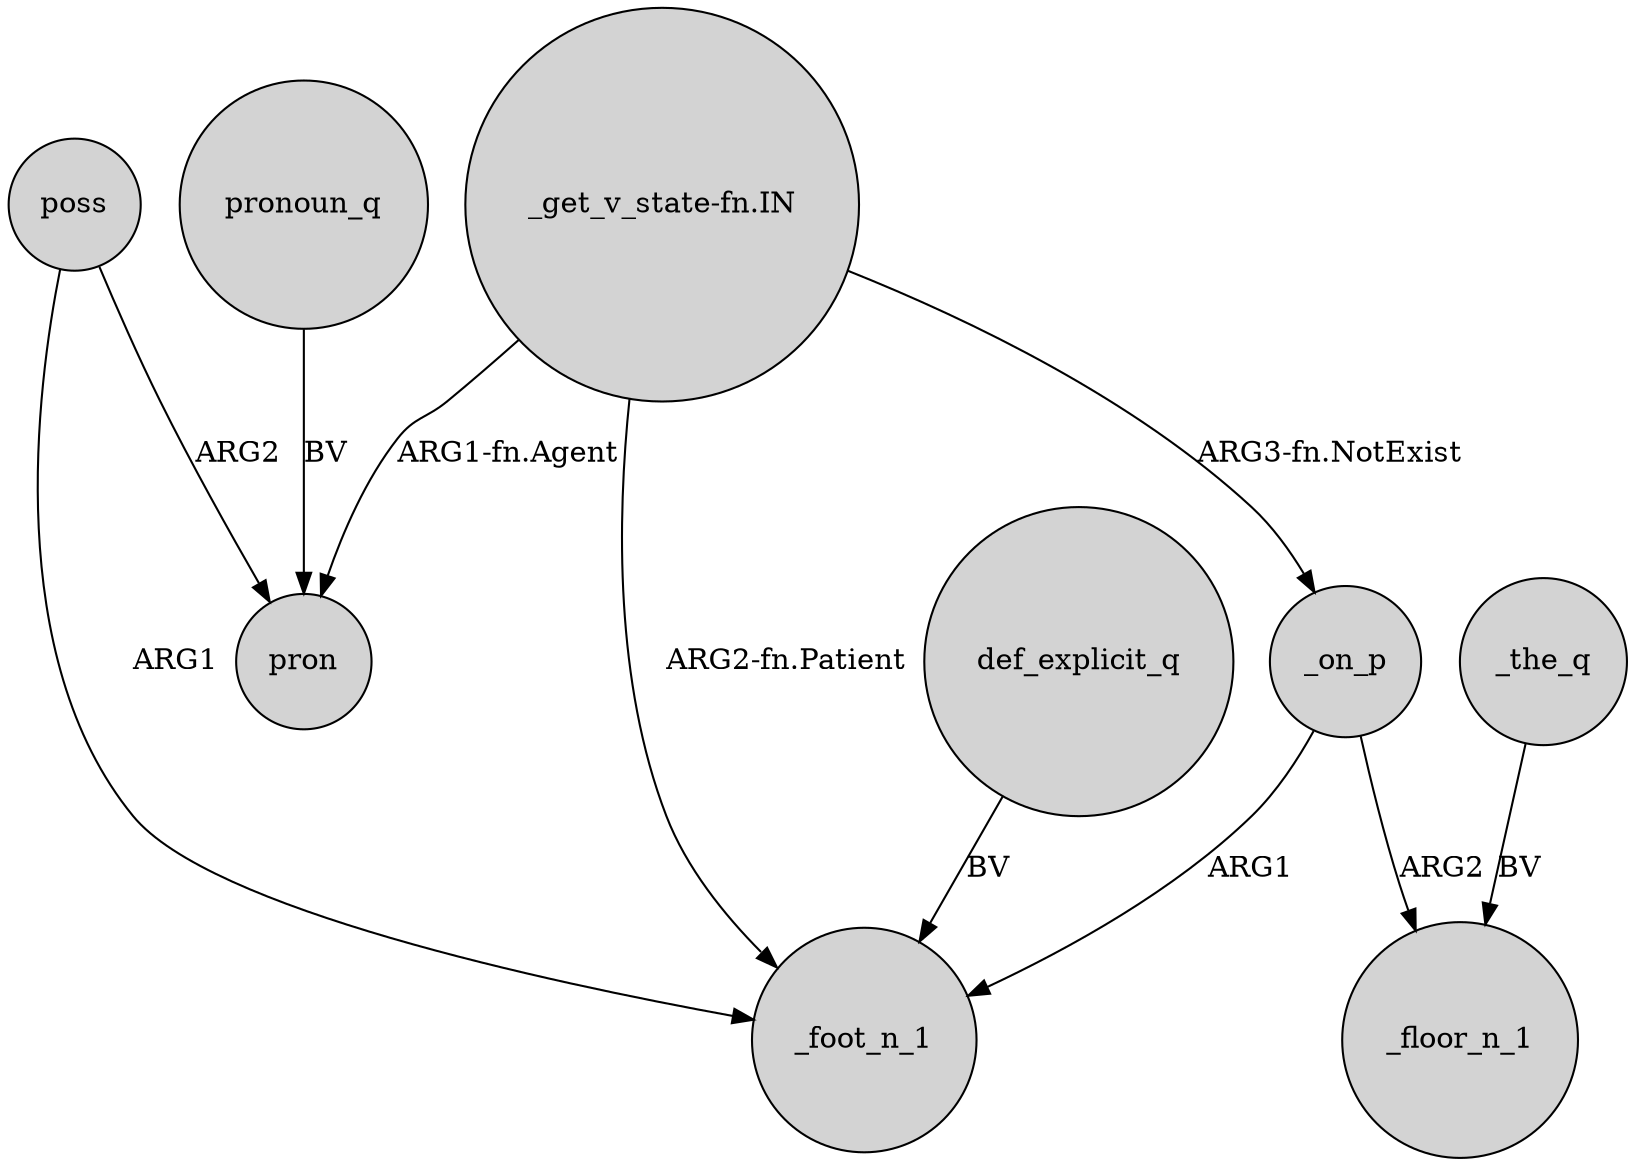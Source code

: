 digraph {
	node [shape=circle style=filled]
	_on_p -> _foot_n_1 [label=ARG1]
	poss -> _foot_n_1 [label=ARG1]
	poss -> pron [label=ARG2]
	"_get_v_state-fn.IN" -> _foot_n_1 [label="ARG2-fn.Patient"]
	_on_p -> _floor_n_1 [label=ARG2]
	"_get_v_state-fn.IN" -> _on_p [label="ARG3-fn.NotExist"]
	def_explicit_q -> _foot_n_1 [label=BV]
	"_get_v_state-fn.IN" -> pron [label="ARG1-fn.Agent"]
	_the_q -> _floor_n_1 [label=BV]
	pronoun_q -> pron [label=BV]
}
